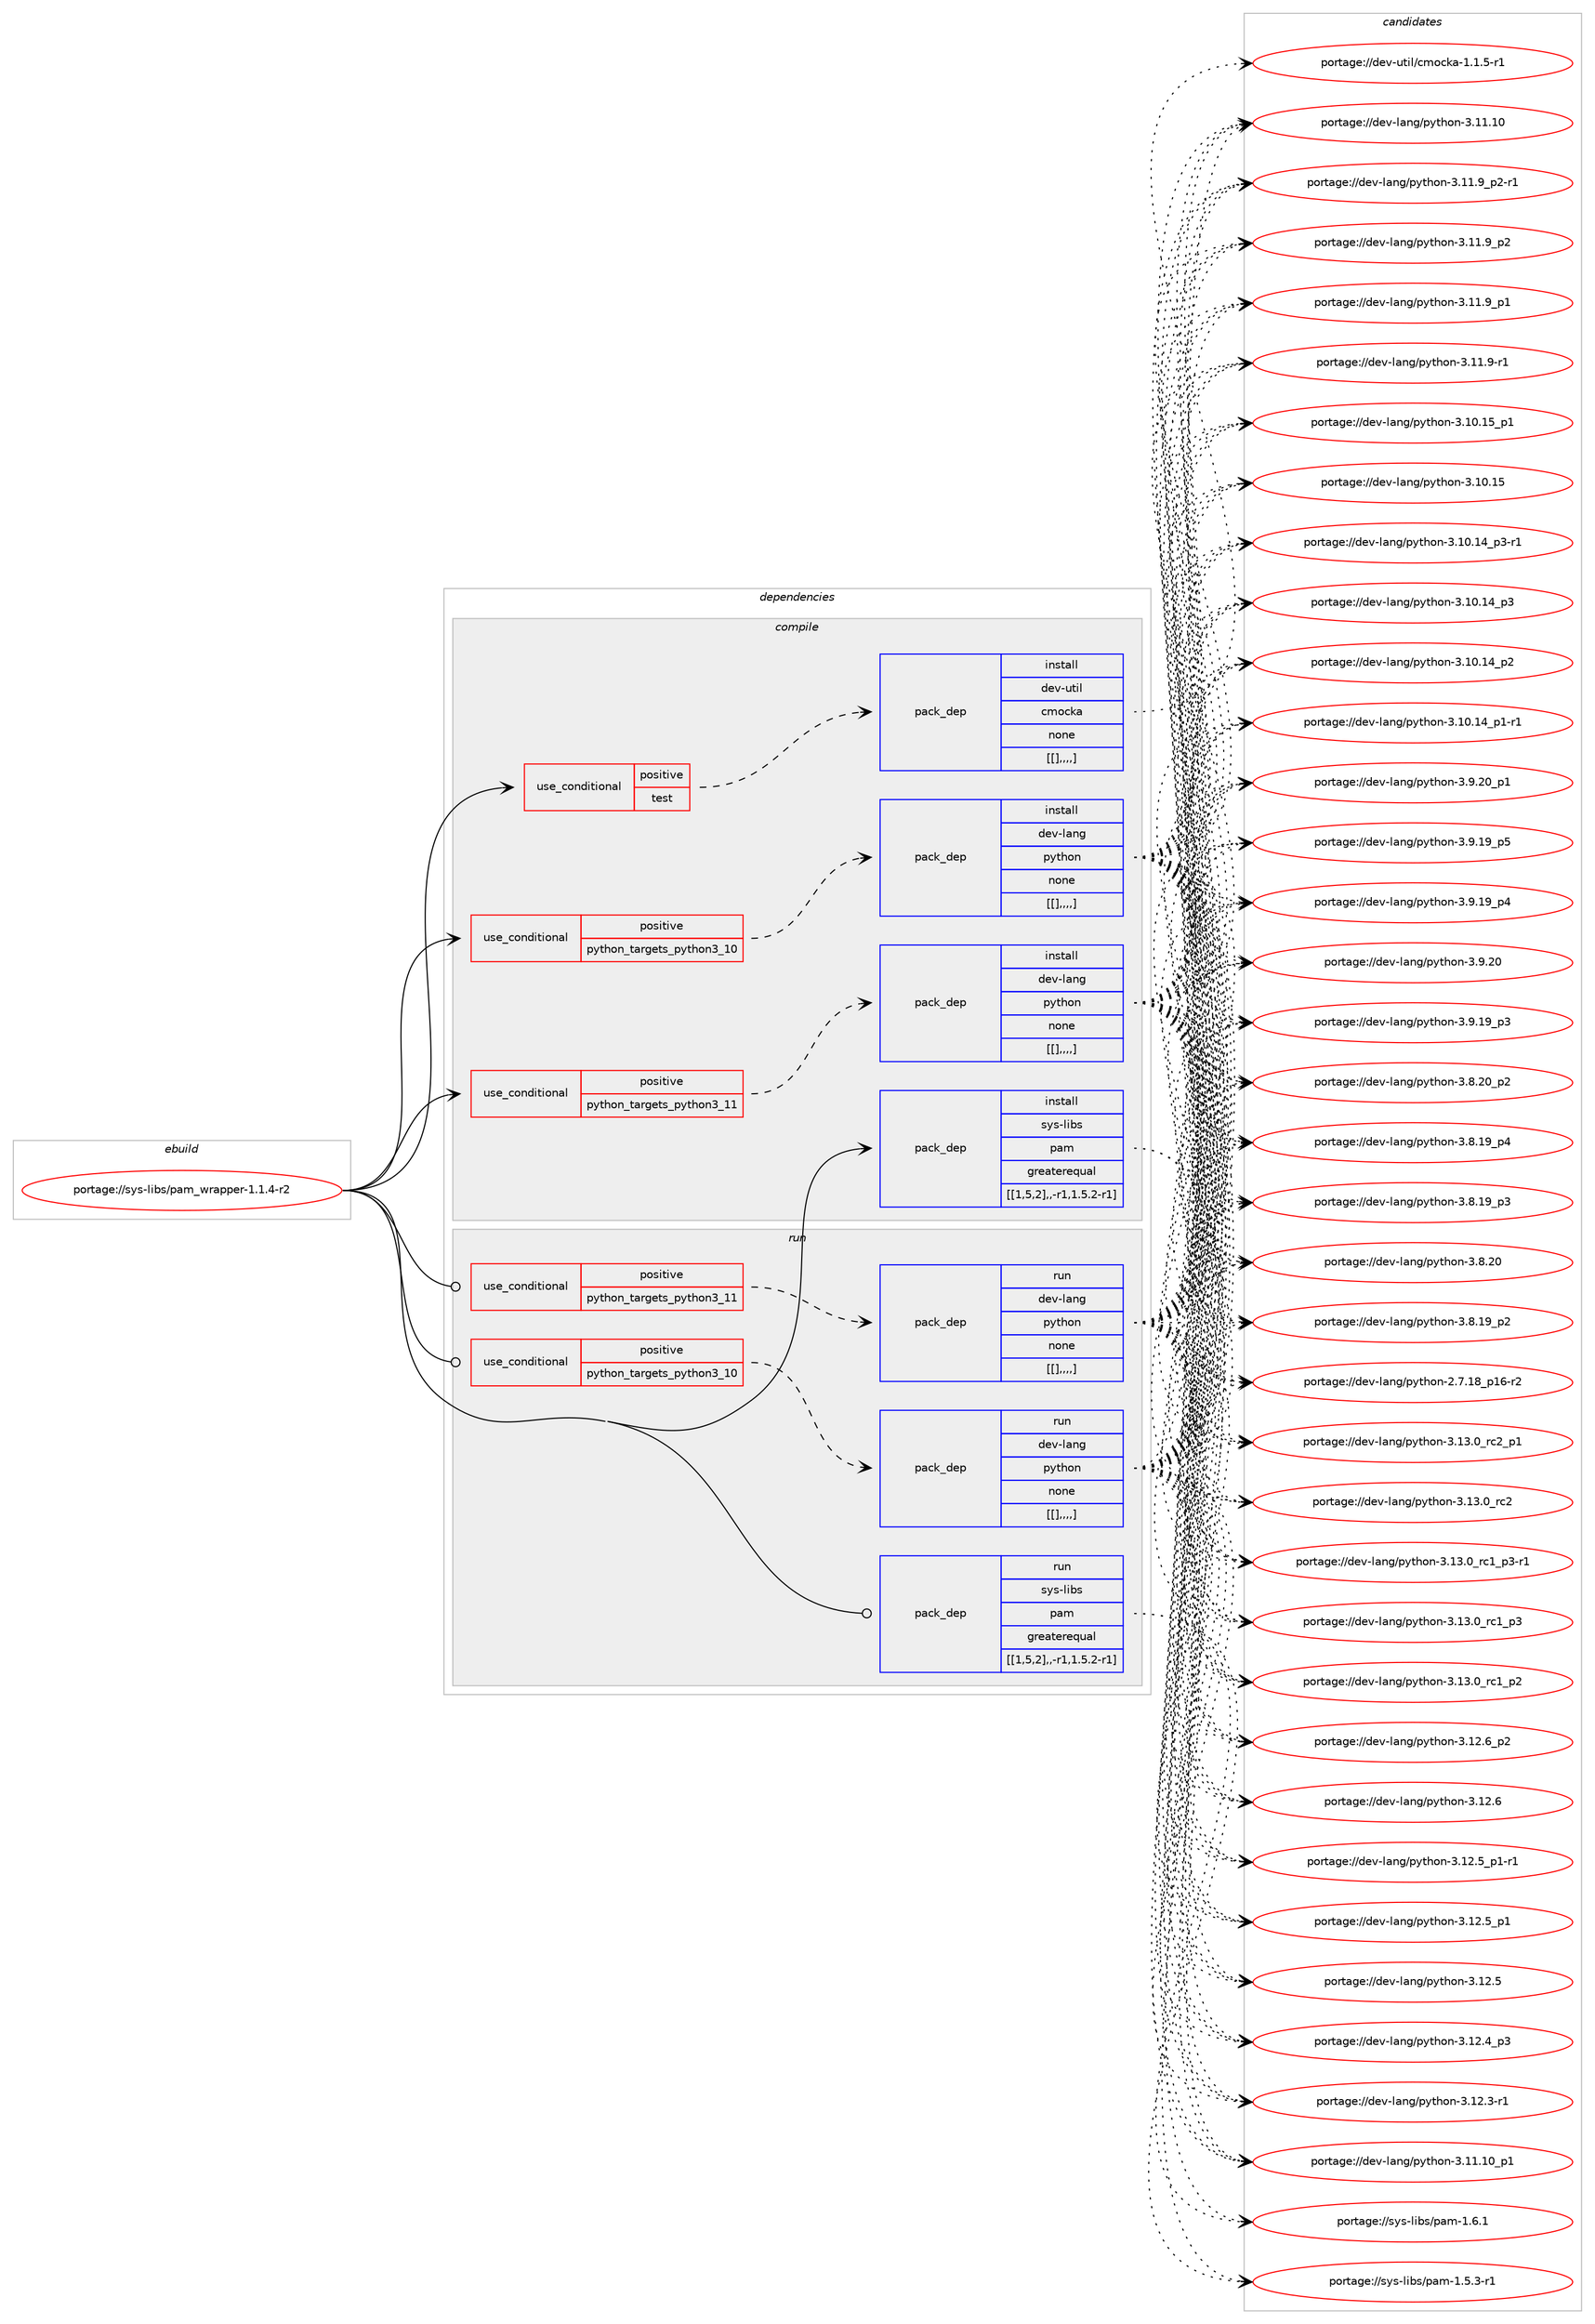 digraph prolog {

# *************
# Graph options
# *************

newrank=true;
concentrate=true;
compound=true;
graph [rankdir=LR,fontname=Helvetica,fontsize=10,ranksep=1.5];#, ranksep=2.5, nodesep=0.2];
edge  [arrowhead=vee];
node  [fontname=Helvetica,fontsize=10];

# **********
# The ebuild
# **********

subgraph cluster_leftcol {
color=gray;
label=<<i>ebuild</i>>;
id [label="portage://sys-libs/pam_wrapper-1.1.4-r2", color=red, width=4, href="../sys-libs/pam_wrapper-1.1.4-r2.svg"];
}

# ****************
# The dependencies
# ****************

subgraph cluster_midcol {
color=gray;
label=<<i>dependencies</i>>;
subgraph cluster_compile {
fillcolor="#eeeeee";
style=filled;
label=<<i>compile</i>>;
subgraph cond10440 {
dependency28081 [label=<<TABLE BORDER="0" CELLBORDER="1" CELLSPACING="0" CELLPADDING="4"><TR><TD ROWSPAN="3" CELLPADDING="10">use_conditional</TD></TR><TR><TD>positive</TD></TR><TR><TD>python_targets_python3_10</TD></TR></TABLE>>, shape=none, color=red];
subgraph pack17563 {
dependency28082 [label=<<TABLE BORDER="0" CELLBORDER="1" CELLSPACING="0" CELLPADDING="4" WIDTH="220"><TR><TD ROWSPAN="6" CELLPADDING="30">pack_dep</TD></TR><TR><TD WIDTH="110">install</TD></TR><TR><TD>dev-lang</TD></TR><TR><TD>python</TD></TR><TR><TD>none</TD></TR><TR><TD>[[],,,,]</TD></TR></TABLE>>, shape=none, color=blue];
}
dependency28081:e -> dependency28082:w [weight=20,style="dashed",arrowhead="vee"];
}
id:e -> dependency28081:w [weight=20,style="solid",arrowhead="vee"];
subgraph cond10441 {
dependency28083 [label=<<TABLE BORDER="0" CELLBORDER="1" CELLSPACING="0" CELLPADDING="4"><TR><TD ROWSPAN="3" CELLPADDING="10">use_conditional</TD></TR><TR><TD>positive</TD></TR><TR><TD>python_targets_python3_11</TD></TR></TABLE>>, shape=none, color=red];
subgraph pack17564 {
dependency28084 [label=<<TABLE BORDER="0" CELLBORDER="1" CELLSPACING="0" CELLPADDING="4" WIDTH="220"><TR><TD ROWSPAN="6" CELLPADDING="30">pack_dep</TD></TR><TR><TD WIDTH="110">install</TD></TR><TR><TD>dev-lang</TD></TR><TR><TD>python</TD></TR><TR><TD>none</TD></TR><TR><TD>[[],,,,]</TD></TR></TABLE>>, shape=none, color=blue];
}
dependency28083:e -> dependency28084:w [weight=20,style="dashed",arrowhead="vee"];
}
id:e -> dependency28083:w [weight=20,style="solid",arrowhead="vee"];
subgraph cond10442 {
dependency28085 [label=<<TABLE BORDER="0" CELLBORDER="1" CELLSPACING="0" CELLPADDING="4"><TR><TD ROWSPAN="3" CELLPADDING="10">use_conditional</TD></TR><TR><TD>positive</TD></TR><TR><TD>test</TD></TR></TABLE>>, shape=none, color=red];
subgraph pack17565 {
dependency28086 [label=<<TABLE BORDER="0" CELLBORDER="1" CELLSPACING="0" CELLPADDING="4" WIDTH="220"><TR><TD ROWSPAN="6" CELLPADDING="30">pack_dep</TD></TR><TR><TD WIDTH="110">install</TD></TR><TR><TD>dev-util</TD></TR><TR><TD>cmocka</TD></TR><TR><TD>none</TD></TR><TR><TD>[[],,,,]</TD></TR></TABLE>>, shape=none, color=blue];
}
dependency28085:e -> dependency28086:w [weight=20,style="dashed",arrowhead="vee"];
}
id:e -> dependency28085:w [weight=20,style="solid",arrowhead="vee"];
subgraph pack17566 {
dependency28087 [label=<<TABLE BORDER="0" CELLBORDER="1" CELLSPACING="0" CELLPADDING="4" WIDTH="220"><TR><TD ROWSPAN="6" CELLPADDING="30">pack_dep</TD></TR><TR><TD WIDTH="110">install</TD></TR><TR><TD>sys-libs</TD></TR><TR><TD>pam</TD></TR><TR><TD>greaterequal</TD></TR><TR><TD>[[1,5,2],,-r1,1.5.2-r1]</TD></TR></TABLE>>, shape=none, color=blue];
}
id:e -> dependency28087:w [weight=20,style="solid",arrowhead="vee"];
}
subgraph cluster_compileandrun {
fillcolor="#eeeeee";
style=filled;
label=<<i>compile and run</i>>;
}
subgraph cluster_run {
fillcolor="#eeeeee";
style=filled;
label=<<i>run</i>>;
subgraph cond10443 {
dependency28088 [label=<<TABLE BORDER="0" CELLBORDER="1" CELLSPACING="0" CELLPADDING="4"><TR><TD ROWSPAN="3" CELLPADDING="10">use_conditional</TD></TR><TR><TD>positive</TD></TR><TR><TD>python_targets_python3_10</TD></TR></TABLE>>, shape=none, color=red];
subgraph pack17567 {
dependency28089 [label=<<TABLE BORDER="0" CELLBORDER="1" CELLSPACING="0" CELLPADDING="4" WIDTH="220"><TR><TD ROWSPAN="6" CELLPADDING="30">pack_dep</TD></TR><TR><TD WIDTH="110">run</TD></TR><TR><TD>dev-lang</TD></TR><TR><TD>python</TD></TR><TR><TD>none</TD></TR><TR><TD>[[],,,,]</TD></TR></TABLE>>, shape=none, color=blue];
}
dependency28088:e -> dependency28089:w [weight=20,style="dashed",arrowhead="vee"];
}
id:e -> dependency28088:w [weight=20,style="solid",arrowhead="odot"];
subgraph cond10444 {
dependency28090 [label=<<TABLE BORDER="0" CELLBORDER="1" CELLSPACING="0" CELLPADDING="4"><TR><TD ROWSPAN="3" CELLPADDING="10">use_conditional</TD></TR><TR><TD>positive</TD></TR><TR><TD>python_targets_python3_11</TD></TR></TABLE>>, shape=none, color=red];
subgraph pack17568 {
dependency28091 [label=<<TABLE BORDER="0" CELLBORDER="1" CELLSPACING="0" CELLPADDING="4" WIDTH="220"><TR><TD ROWSPAN="6" CELLPADDING="30">pack_dep</TD></TR><TR><TD WIDTH="110">run</TD></TR><TR><TD>dev-lang</TD></TR><TR><TD>python</TD></TR><TR><TD>none</TD></TR><TR><TD>[[],,,,]</TD></TR></TABLE>>, shape=none, color=blue];
}
dependency28090:e -> dependency28091:w [weight=20,style="dashed",arrowhead="vee"];
}
id:e -> dependency28090:w [weight=20,style="solid",arrowhead="odot"];
subgraph pack17569 {
dependency28092 [label=<<TABLE BORDER="0" CELLBORDER="1" CELLSPACING="0" CELLPADDING="4" WIDTH="220"><TR><TD ROWSPAN="6" CELLPADDING="30">pack_dep</TD></TR><TR><TD WIDTH="110">run</TD></TR><TR><TD>sys-libs</TD></TR><TR><TD>pam</TD></TR><TR><TD>greaterequal</TD></TR><TR><TD>[[1,5,2],,-r1,1.5.2-r1]</TD></TR></TABLE>>, shape=none, color=blue];
}
id:e -> dependency28092:w [weight=20,style="solid",arrowhead="odot"];
}
}

# **************
# The candidates
# **************

subgraph cluster_choices {
rank=same;
color=gray;
label=<<i>candidates</i>>;

subgraph choice17563 {
color=black;
nodesep=1;
choice100101118451089711010347112121116104111110455146495146489511499509511249 [label="portage://dev-lang/python-3.13.0_rc2_p1", color=red, width=4,href="../dev-lang/python-3.13.0_rc2_p1.svg"];
choice10010111845108971101034711212111610411111045514649514648951149950 [label="portage://dev-lang/python-3.13.0_rc2", color=red, width=4,href="../dev-lang/python-3.13.0_rc2.svg"];
choice1001011184510897110103471121211161041111104551464951464895114994995112514511449 [label="portage://dev-lang/python-3.13.0_rc1_p3-r1", color=red, width=4,href="../dev-lang/python-3.13.0_rc1_p3-r1.svg"];
choice100101118451089711010347112121116104111110455146495146489511499499511251 [label="portage://dev-lang/python-3.13.0_rc1_p3", color=red, width=4,href="../dev-lang/python-3.13.0_rc1_p3.svg"];
choice100101118451089711010347112121116104111110455146495146489511499499511250 [label="portage://dev-lang/python-3.13.0_rc1_p2", color=red, width=4,href="../dev-lang/python-3.13.0_rc1_p2.svg"];
choice100101118451089711010347112121116104111110455146495046549511250 [label="portage://dev-lang/python-3.12.6_p2", color=red, width=4,href="../dev-lang/python-3.12.6_p2.svg"];
choice10010111845108971101034711212111610411111045514649504654 [label="portage://dev-lang/python-3.12.6", color=red, width=4,href="../dev-lang/python-3.12.6.svg"];
choice1001011184510897110103471121211161041111104551464950465395112494511449 [label="portage://dev-lang/python-3.12.5_p1-r1", color=red, width=4,href="../dev-lang/python-3.12.5_p1-r1.svg"];
choice100101118451089711010347112121116104111110455146495046539511249 [label="portage://dev-lang/python-3.12.5_p1", color=red, width=4,href="../dev-lang/python-3.12.5_p1.svg"];
choice10010111845108971101034711212111610411111045514649504653 [label="portage://dev-lang/python-3.12.5", color=red, width=4,href="../dev-lang/python-3.12.5.svg"];
choice100101118451089711010347112121116104111110455146495046529511251 [label="portage://dev-lang/python-3.12.4_p3", color=red, width=4,href="../dev-lang/python-3.12.4_p3.svg"];
choice100101118451089711010347112121116104111110455146495046514511449 [label="portage://dev-lang/python-3.12.3-r1", color=red, width=4,href="../dev-lang/python-3.12.3-r1.svg"];
choice10010111845108971101034711212111610411111045514649494649489511249 [label="portage://dev-lang/python-3.11.10_p1", color=red, width=4,href="../dev-lang/python-3.11.10_p1.svg"];
choice1001011184510897110103471121211161041111104551464949464948 [label="portage://dev-lang/python-3.11.10", color=red, width=4,href="../dev-lang/python-3.11.10.svg"];
choice1001011184510897110103471121211161041111104551464949465795112504511449 [label="portage://dev-lang/python-3.11.9_p2-r1", color=red, width=4,href="../dev-lang/python-3.11.9_p2-r1.svg"];
choice100101118451089711010347112121116104111110455146494946579511250 [label="portage://dev-lang/python-3.11.9_p2", color=red, width=4,href="../dev-lang/python-3.11.9_p2.svg"];
choice100101118451089711010347112121116104111110455146494946579511249 [label="portage://dev-lang/python-3.11.9_p1", color=red, width=4,href="../dev-lang/python-3.11.9_p1.svg"];
choice100101118451089711010347112121116104111110455146494946574511449 [label="portage://dev-lang/python-3.11.9-r1", color=red, width=4,href="../dev-lang/python-3.11.9-r1.svg"];
choice10010111845108971101034711212111610411111045514649484649539511249 [label="portage://dev-lang/python-3.10.15_p1", color=red, width=4,href="../dev-lang/python-3.10.15_p1.svg"];
choice1001011184510897110103471121211161041111104551464948464953 [label="portage://dev-lang/python-3.10.15", color=red, width=4,href="../dev-lang/python-3.10.15.svg"];
choice100101118451089711010347112121116104111110455146494846495295112514511449 [label="portage://dev-lang/python-3.10.14_p3-r1", color=red, width=4,href="../dev-lang/python-3.10.14_p3-r1.svg"];
choice10010111845108971101034711212111610411111045514649484649529511251 [label="portage://dev-lang/python-3.10.14_p3", color=red, width=4,href="../dev-lang/python-3.10.14_p3.svg"];
choice10010111845108971101034711212111610411111045514649484649529511250 [label="portage://dev-lang/python-3.10.14_p2", color=red, width=4,href="../dev-lang/python-3.10.14_p2.svg"];
choice100101118451089711010347112121116104111110455146494846495295112494511449 [label="portage://dev-lang/python-3.10.14_p1-r1", color=red, width=4,href="../dev-lang/python-3.10.14_p1-r1.svg"];
choice100101118451089711010347112121116104111110455146574650489511249 [label="portage://dev-lang/python-3.9.20_p1", color=red, width=4,href="../dev-lang/python-3.9.20_p1.svg"];
choice10010111845108971101034711212111610411111045514657465048 [label="portage://dev-lang/python-3.9.20", color=red, width=4,href="../dev-lang/python-3.9.20.svg"];
choice100101118451089711010347112121116104111110455146574649579511253 [label="portage://dev-lang/python-3.9.19_p5", color=red, width=4,href="../dev-lang/python-3.9.19_p5.svg"];
choice100101118451089711010347112121116104111110455146574649579511252 [label="portage://dev-lang/python-3.9.19_p4", color=red, width=4,href="../dev-lang/python-3.9.19_p4.svg"];
choice100101118451089711010347112121116104111110455146574649579511251 [label="portage://dev-lang/python-3.9.19_p3", color=red, width=4,href="../dev-lang/python-3.9.19_p3.svg"];
choice100101118451089711010347112121116104111110455146564650489511250 [label="portage://dev-lang/python-3.8.20_p2", color=red, width=4,href="../dev-lang/python-3.8.20_p2.svg"];
choice10010111845108971101034711212111610411111045514656465048 [label="portage://dev-lang/python-3.8.20", color=red, width=4,href="../dev-lang/python-3.8.20.svg"];
choice100101118451089711010347112121116104111110455146564649579511252 [label="portage://dev-lang/python-3.8.19_p4", color=red, width=4,href="../dev-lang/python-3.8.19_p4.svg"];
choice100101118451089711010347112121116104111110455146564649579511251 [label="portage://dev-lang/python-3.8.19_p3", color=red, width=4,href="../dev-lang/python-3.8.19_p3.svg"];
choice100101118451089711010347112121116104111110455146564649579511250 [label="portage://dev-lang/python-3.8.19_p2", color=red, width=4,href="../dev-lang/python-3.8.19_p2.svg"];
choice100101118451089711010347112121116104111110455046554649569511249544511450 [label="portage://dev-lang/python-2.7.18_p16-r2", color=red, width=4,href="../dev-lang/python-2.7.18_p16-r2.svg"];
dependency28082:e -> choice100101118451089711010347112121116104111110455146495146489511499509511249:w [style=dotted,weight="100"];
dependency28082:e -> choice10010111845108971101034711212111610411111045514649514648951149950:w [style=dotted,weight="100"];
dependency28082:e -> choice1001011184510897110103471121211161041111104551464951464895114994995112514511449:w [style=dotted,weight="100"];
dependency28082:e -> choice100101118451089711010347112121116104111110455146495146489511499499511251:w [style=dotted,weight="100"];
dependency28082:e -> choice100101118451089711010347112121116104111110455146495146489511499499511250:w [style=dotted,weight="100"];
dependency28082:e -> choice100101118451089711010347112121116104111110455146495046549511250:w [style=dotted,weight="100"];
dependency28082:e -> choice10010111845108971101034711212111610411111045514649504654:w [style=dotted,weight="100"];
dependency28082:e -> choice1001011184510897110103471121211161041111104551464950465395112494511449:w [style=dotted,weight="100"];
dependency28082:e -> choice100101118451089711010347112121116104111110455146495046539511249:w [style=dotted,weight="100"];
dependency28082:e -> choice10010111845108971101034711212111610411111045514649504653:w [style=dotted,weight="100"];
dependency28082:e -> choice100101118451089711010347112121116104111110455146495046529511251:w [style=dotted,weight="100"];
dependency28082:e -> choice100101118451089711010347112121116104111110455146495046514511449:w [style=dotted,weight="100"];
dependency28082:e -> choice10010111845108971101034711212111610411111045514649494649489511249:w [style=dotted,weight="100"];
dependency28082:e -> choice1001011184510897110103471121211161041111104551464949464948:w [style=dotted,weight="100"];
dependency28082:e -> choice1001011184510897110103471121211161041111104551464949465795112504511449:w [style=dotted,weight="100"];
dependency28082:e -> choice100101118451089711010347112121116104111110455146494946579511250:w [style=dotted,weight="100"];
dependency28082:e -> choice100101118451089711010347112121116104111110455146494946579511249:w [style=dotted,weight="100"];
dependency28082:e -> choice100101118451089711010347112121116104111110455146494946574511449:w [style=dotted,weight="100"];
dependency28082:e -> choice10010111845108971101034711212111610411111045514649484649539511249:w [style=dotted,weight="100"];
dependency28082:e -> choice1001011184510897110103471121211161041111104551464948464953:w [style=dotted,weight="100"];
dependency28082:e -> choice100101118451089711010347112121116104111110455146494846495295112514511449:w [style=dotted,weight="100"];
dependency28082:e -> choice10010111845108971101034711212111610411111045514649484649529511251:w [style=dotted,weight="100"];
dependency28082:e -> choice10010111845108971101034711212111610411111045514649484649529511250:w [style=dotted,weight="100"];
dependency28082:e -> choice100101118451089711010347112121116104111110455146494846495295112494511449:w [style=dotted,weight="100"];
dependency28082:e -> choice100101118451089711010347112121116104111110455146574650489511249:w [style=dotted,weight="100"];
dependency28082:e -> choice10010111845108971101034711212111610411111045514657465048:w [style=dotted,weight="100"];
dependency28082:e -> choice100101118451089711010347112121116104111110455146574649579511253:w [style=dotted,weight="100"];
dependency28082:e -> choice100101118451089711010347112121116104111110455146574649579511252:w [style=dotted,weight="100"];
dependency28082:e -> choice100101118451089711010347112121116104111110455146574649579511251:w [style=dotted,weight="100"];
dependency28082:e -> choice100101118451089711010347112121116104111110455146564650489511250:w [style=dotted,weight="100"];
dependency28082:e -> choice10010111845108971101034711212111610411111045514656465048:w [style=dotted,weight="100"];
dependency28082:e -> choice100101118451089711010347112121116104111110455146564649579511252:w [style=dotted,weight="100"];
dependency28082:e -> choice100101118451089711010347112121116104111110455146564649579511251:w [style=dotted,weight="100"];
dependency28082:e -> choice100101118451089711010347112121116104111110455146564649579511250:w [style=dotted,weight="100"];
dependency28082:e -> choice100101118451089711010347112121116104111110455046554649569511249544511450:w [style=dotted,weight="100"];
}
subgraph choice17564 {
color=black;
nodesep=1;
choice100101118451089711010347112121116104111110455146495146489511499509511249 [label="portage://dev-lang/python-3.13.0_rc2_p1", color=red, width=4,href="../dev-lang/python-3.13.0_rc2_p1.svg"];
choice10010111845108971101034711212111610411111045514649514648951149950 [label="portage://dev-lang/python-3.13.0_rc2", color=red, width=4,href="../dev-lang/python-3.13.0_rc2.svg"];
choice1001011184510897110103471121211161041111104551464951464895114994995112514511449 [label="portage://dev-lang/python-3.13.0_rc1_p3-r1", color=red, width=4,href="../dev-lang/python-3.13.0_rc1_p3-r1.svg"];
choice100101118451089711010347112121116104111110455146495146489511499499511251 [label="portage://dev-lang/python-3.13.0_rc1_p3", color=red, width=4,href="../dev-lang/python-3.13.0_rc1_p3.svg"];
choice100101118451089711010347112121116104111110455146495146489511499499511250 [label="portage://dev-lang/python-3.13.0_rc1_p2", color=red, width=4,href="../dev-lang/python-3.13.0_rc1_p2.svg"];
choice100101118451089711010347112121116104111110455146495046549511250 [label="portage://dev-lang/python-3.12.6_p2", color=red, width=4,href="../dev-lang/python-3.12.6_p2.svg"];
choice10010111845108971101034711212111610411111045514649504654 [label="portage://dev-lang/python-3.12.6", color=red, width=4,href="../dev-lang/python-3.12.6.svg"];
choice1001011184510897110103471121211161041111104551464950465395112494511449 [label="portage://dev-lang/python-3.12.5_p1-r1", color=red, width=4,href="../dev-lang/python-3.12.5_p1-r1.svg"];
choice100101118451089711010347112121116104111110455146495046539511249 [label="portage://dev-lang/python-3.12.5_p1", color=red, width=4,href="../dev-lang/python-3.12.5_p1.svg"];
choice10010111845108971101034711212111610411111045514649504653 [label="portage://dev-lang/python-3.12.5", color=red, width=4,href="../dev-lang/python-3.12.5.svg"];
choice100101118451089711010347112121116104111110455146495046529511251 [label="portage://dev-lang/python-3.12.4_p3", color=red, width=4,href="../dev-lang/python-3.12.4_p3.svg"];
choice100101118451089711010347112121116104111110455146495046514511449 [label="portage://dev-lang/python-3.12.3-r1", color=red, width=4,href="../dev-lang/python-3.12.3-r1.svg"];
choice10010111845108971101034711212111610411111045514649494649489511249 [label="portage://dev-lang/python-3.11.10_p1", color=red, width=4,href="../dev-lang/python-3.11.10_p1.svg"];
choice1001011184510897110103471121211161041111104551464949464948 [label="portage://dev-lang/python-3.11.10", color=red, width=4,href="../dev-lang/python-3.11.10.svg"];
choice1001011184510897110103471121211161041111104551464949465795112504511449 [label="portage://dev-lang/python-3.11.9_p2-r1", color=red, width=4,href="../dev-lang/python-3.11.9_p2-r1.svg"];
choice100101118451089711010347112121116104111110455146494946579511250 [label="portage://dev-lang/python-3.11.9_p2", color=red, width=4,href="../dev-lang/python-3.11.9_p2.svg"];
choice100101118451089711010347112121116104111110455146494946579511249 [label="portage://dev-lang/python-3.11.9_p1", color=red, width=4,href="../dev-lang/python-3.11.9_p1.svg"];
choice100101118451089711010347112121116104111110455146494946574511449 [label="portage://dev-lang/python-3.11.9-r1", color=red, width=4,href="../dev-lang/python-3.11.9-r1.svg"];
choice10010111845108971101034711212111610411111045514649484649539511249 [label="portage://dev-lang/python-3.10.15_p1", color=red, width=4,href="../dev-lang/python-3.10.15_p1.svg"];
choice1001011184510897110103471121211161041111104551464948464953 [label="portage://dev-lang/python-3.10.15", color=red, width=4,href="../dev-lang/python-3.10.15.svg"];
choice100101118451089711010347112121116104111110455146494846495295112514511449 [label="portage://dev-lang/python-3.10.14_p3-r1", color=red, width=4,href="../dev-lang/python-3.10.14_p3-r1.svg"];
choice10010111845108971101034711212111610411111045514649484649529511251 [label="portage://dev-lang/python-3.10.14_p3", color=red, width=4,href="../dev-lang/python-3.10.14_p3.svg"];
choice10010111845108971101034711212111610411111045514649484649529511250 [label="portage://dev-lang/python-3.10.14_p2", color=red, width=4,href="../dev-lang/python-3.10.14_p2.svg"];
choice100101118451089711010347112121116104111110455146494846495295112494511449 [label="portage://dev-lang/python-3.10.14_p1-r1", color=red, width=4,href="../dev-lang/python-3.10.14_p1-r1.svg"];
choice100101118451089711010347112121116104111110455146574650489511249 [label="portage://dev-lang/python-3.9.20_p1", color=red, width=4,href="../dev-lang/python-3.9.20_p1.svg"];
choice10010111845108971101034711212111610411111045514657465048 [label="portage://dev-lang/python-3.9.20", color=red, width=4,href="../dev-lang/python-3.9.20.svg"];
choice100101118451089711010347112121116104111110455146574649579511253 [label="portage://dev-lang/python-3.9.19_p5", color=red, width=4,href="../dev-lang/python-3.9.19_p5.svg"];
choice100101118451089711010347112121116104111110455146574649579511252 [label="portage://dev-lang/python-3.9.19_p4", color=red, width=4,href="../dev-lang/python-3.9.19_p4.svg"];
choice100101118451089711010347112121116104111110455146574649579511251 [label="portage://dev-lang/python-3.9.19_p3", color=red, width=4,href="../dev-lang/python-3.9.19_p3.svg"];
choice100101118451089711010347112121116104111110455146564650489511250 [label="portage://dev-lang/python-3.8.20_p2", color=red, width=4,href="../dev-lang/python-3.8.20_p2.svg"];
choice10010111845108971101034711212111610411111045514656465048 [label="portage://dev-lang/python-3.8.20", color=red, width=4,href="../dev-lang/python-3.8.20.svg"];
choice100101118451089711010347112121116104111110455146564649579511252 [label="portage://dev-lang/python-3.8.19_p4", color=red, width=4,href="../dev-lang/python-3.8.19_p4.svg"];
choice100101118451089711010347112121116104111110455146564649579511251 [label="portage://dev-lang/python-3.8.19_p3", color=red, width=4,href="../dev-lang/python-3.8.19_p3.svg"];
choice100101118451089711010347112121116104111110455146564649579511250 [label="portage://dev-lang/python-3.8.19_p2", color=red, width=4,href="../dev-lang/python-3.8.19_p2.svg"];
choice100101118451089711010347112121116104111110455046554649569511249544511450 [label="portage://dev-lang/python-2.7.18_p16-r2", color=red, width=4,href="../dev-lang/python-2.7.18_p16-r2.svg"];
dependency28084:e -> choice100101118451089711010347112121116104111110455146495146489511499509511249:w [style=dotted,weight="100"];
dependency28084:e -> choice10010111845108971101034711212111610411111045514649514648951149950:w [style=dotted,weight="100"];
dependency28084:e -> choice1001011184510897110103471121211161041111104551464951464895114994995112514511449:w [style=dotted,weight="100"];
dependency28084:e -> choice100101118451089711010347112121116104111110455146495146489511499499511251:w [style=dotted,weight="100"];
dependency28084:e -> choice100101118451089711010347112121116104111110455146495146489511499499511250:w [style=dotted,weight="100"];
dependency28084:e -> choice100101118451089711010347112121116104111110455146495046549511250:w [style=dotted,weight="100"];
dependency28084:e -> choice10010111845108971101034711212111610411111045514649504654:w [style=dotted,weight="100"];
dependency28084:e -> choice1001011184510897110103471121211161041111104551464950465395112494511449:w [style=dotted,weight="100"];
dependency28084:e -> choice100101118451089711010347112121116104111110455146495046539511249:w [style=dotted,weight="100"];
dependency28084:e -> choice10010111845108971101034711212111610411111045514649504653:w [style=dotted,weight="100"];
dependency28084:e -> choice100101118451089711010347112121116104111110455146495046529511251:w [style=dotted,weight="100"];
dependency28084:e -> choice100101118451089711010347112121116104111110455146495046514511449:w [style=dotted,weight="100"];
dependency28084:e -> choice10010111845108971101034711212111610411111045514649494649489511249:w [style=dotted,weight="100"];
dependency28084:e -> choice1001011184510897110103471121211161041111104551464949464948:w [style=dotted,weight="100"];
dependency28084:e -> choice1001011184510897110103471121211161041111104551464949465795112504511449:w [style=dotted,weight="100"];
dependency28084:e -> choice100101118451089711010347112121116104111110455146494946579511250:w [style=dotted,weight="100"];
dependency28084:e -> choice100101118451089711010347112121116104111110455146494946579511249:w [style=dotted,weight="100"];
dependency28084:e -> choice100101118451089711010347112121116104111110455146494946574511449:w [style=dotted,weight="100"];
dependency28084:e -> choice10010111845108971101034711212111610411111045514649484649539511249:w [style=dotted,weight="100"];
dependency28084:e -> choice1001011184510897110103471121211161041111104551464948464953:w [style=dotted,weight="100"];
dependency28084:e -> choice100101118451089711010347112121116104111110455146494846495295112514511449:w [style=dotted,weight="100"];
dependency28084:e -> choice10010111845108971101034711212111610411111045514649484649529511251:w [style=dotted,weight="100"];
dependency28084:e -> choice10010111845108971101034711212111610411111045514649484649529511250:w [style=dotted,weight="100"];
dependency28084:e -> choice100101118451089711010347112121116104111110455146494846495295112494511449:w [style=dotted,weight="100"];
dependency28084:e -> choice100101118451089711010347112121116104111110455146574650489511249:w [style=dotted,weight="100"];
dependency28084:e -> choice10010111845108971101034711212111610411111045514657465048:w [style=dotted,weight="100"];
dependency28084:e -> choice100101118451089711010347112121116104111110455146574649579511253:w [style=dotted,weight="100"];
dependency28084:e -> choice100101118451089711010347112121116104111110455146574649579511252:w [style=dotted,weight="100"];
dependency28084:e -> choice100101118451089711010347112121116104111110455146574649579511251:w [style=dotted,weight="100"];
dependency28084:e -> choice100101118451089711010347112121116104111110455146564650489511250:w [style=dotted,weight="100"];
dependency28084:e -> choice10010111845108971101034711212111610411111045514656465048:w [style=dotted,weight="100"];
dependency28084:e -> choice100101118451089711010347112121116104111110455146564649579511252:w [style=dotted,weight="100"];
dependency28084:e -> choice100101118451089711010347112121116104111110455146564649579511251:w [style=dotted,weight="100"];
dependency28084:e -> choice100101118451089711010347112121116104111110455146564649579511250:w [style=dotted,weight="100"];
dependency28084:e -> choice100101118451089711010347112121116104111110455046554649569511249544511450:w [style=dotted,weight="100"];
}
subgraph choice17565 {
color=black;
nodesep=1;
choice10010111845117116105108479910911199107974549464946534511449 [label="portage://dev-util/cmocka-1.1.5-r1", color=red, width=4,href="../dev-util/cmocka-1.1.5-r1.svg"];
dependency28086:e -> choice10010111845117116105108479910911199107974549464946534511449:w [style=dotted,weight="100"];
}
subgraph choice17566 {
color=black;
nodesep=1;
choice11512111545108105981154711297109454946544649 [label="portage://sys-libs/pam-1.6.1", color=red, width=4,href="../sys-libs/pam-1.6.1.svg"];
choice115121115451081059811547112971094549465346514511449 [label="portage://sys-libs/pam-1.5.3-r1", color=red, width=4,href="../sys-libs/pam-1.5.3-r1.svg"];
dependency28087:e -> choice11512111545108105981154711297109454946544649:w [style=dotted,weight="100"];
dependency28087:e -> choice115121115451081059811547112971094549465346514511449:w [style=dotted,weight="100"];
}
subgraph choice17567 {
color=black;
nodesep=1;
choice100101118451089711010347112121116104111110455146495146489511499509511249 [label="portage://dev-lang/python-3.13.0_rc2_p1", color=red, width=4,href="../dev-lang/python-3.13.0_rc2_p1.svg"];
choice10010111845108971101034711212111610411111045514649514648951149950 [label="portage://dev-lang/python-3.13.0_rc2", color=red, width=4,href="../dev-lang/python-3.13.0_rc2.svg"];
choice1001011184510897110103471121211161041111104551464951464895114994995112514511449 [label="portage://dev-lang/python-3.13.0_rc1_p3-r1", color=red, width=4,href="../dev-lang/python-3.13.0_rc1_p3-r1.svg"];
choice100101118451089711010347112121116104111110455146495146489511499499511251 [label="portage://dev-lang/python-3.13.0_rc1_p3", color=red, width=4,href="../dev-lang/python-3.13.0_rc1_p3.svg"];
choice100101118451089711010347112121116104111110455146495146489511499499511250 [label="portage://dev-lang/python-3.13.0_rc1_p2", color=red, width=4,href="../dev-lang/python-3.13.0_rc1_p2.svg"];
choice100101118451089711010347112121116104111110455146495046549511250 [label="portage://dev-lang/python-3.12.6_p2", color=red, width=4,href="../dev-lang/python-3.12.6_p2.svg"];
choice10010111845108971101034711212111610411111045514649504654 [label="portage://dev-lang/python-3.12.6", color=red, width=4,href="../dev-lang/python-3.12.6.svg"];
choice1001011184510897110103471121211161041111104551464950465395112494511449 [label="portage://dev-lang/python-3.12.5_p1-r1", color=red, width=4,href="../dev-lang/python-3.12.5_p1-r1.svg"];
choice100101118451089711010347112121116104111110455146495046539511249 [label="portage://dev-lang/python-3.12.5_p1", color=red, width=4,href="../dev-lang/python-3.12.5_p1.svg"];
choice10010111845108971101034711212111610411111045514649504653 [label="portage://dev-lang/python-3.12.5", color=red, width=4,href="../dev-lang/python-3.12.5.svg"];
choice100101118451089711010347112121116104111110455146495046529511251 [label="portage://dev-lang/python-3.12.4_p3", color=red, width=4,href="../dev-lang/python-3.12.4_p3.svg"];
choice100101118451089711010347112121116104111110455146495046514511449 [label="portage://dev-lang/python-3.12.3-r1", color=red, width=4,href="../dev-lang/python-3.12.3-r1.svg"];
choice10010111845108971101034711212111610411111045514649494649489511249 [label="portage://dev-lang/python-3.11.10_p1", color=red, width=4,href="../dev-lang/python-3.11.10_p1.svg"];
choice1001011184510897110103471121211161041111104551464949464948 [label="portage://dev-lang/python-3.11.10", color=red, width=4,href="../dev-lang/python-3.11.10.svg"];
choice1001011184510897110103471121211161041111104551464949465795112504511449 [label="portage://dev-lang/python-3.11.9_p2-r1", color=red, width=4,href="../dev-lang/python-3.11.9_p2-r1.svg"];
choice100101118451089711010347112121116104111110455146494946579511250 [label="portage://dev-lang/python-3.11.9_p2", color=red, width=4,href="../dev-lang/python-3.11.9_p2.svg"];
choice100101118451089711010347112121116104111110455146494946579511249 [label="portage://dev-lang/python-3.11.9_p1", color=red, width=4,href="../dev-lang/python-3.11.9_p1.svg"];
choice100101118451089711010347112121116104111110455146494946574511449 [label="portage://dev-lang/python-3.11.9-r1", color=red, width=4,href="../dev-lang/python-3.11.9-r1.svg"];
choice10010111845108971101034711212111610411111045514649484649539511249 [label="portage://dev-lang/python-3.10.15_p1", color=red, width=4,href="../dev-lang/python-3.10.15_p1.svg"];
choice1001011184510897110103471121211161041111104551464948464953 [label="portage://dev-lang/python-3.10.15", color=red, width=4,href="../dev-lang/python-3.10.15.svg"];
choice100101118451089711010347112121116104111110455146494846495295112514511449 [label="portage://dev-lang/python-3.10.14_p3-r1", color=red, width=4,href="../dev-lang/python-3.10.14_p3-r1.svg"];
choice10010111845108971101034711212111610411111045514649484649529511251 [label="portage://dev-lang/python-3.10.14_p3", color=red, width=4,href="../dev-lang/python-3.10.14_p3.svg"];
choice10010111845108971101034711212111610411111045514649484649529511250 [label="portage://dev-lang/python-3.10.14_p2", color=red, width=4,href="../dev-lang/python-3.10.14_p2.svg"];
choice100101118451089711010347112121116104111110455146494846495295112494511449 [label="portage://dev-lang/python-3.10.14_p1-r1", color=red, width=4,href="../dev-lang/python-3.10.14_p1-r1.svg"];
choice100101118451089711010347112121116104111110455146574650489511249 [label="portage://dev-lang/python-3.9.20_p1", color=red, width=4,href="../dev-lang/python-3.9.20_p1.svg"];
choice10010111845108971101034711212111610411111045514657465048 [label="portage://dev-lang/python-3.9.20", color=red, width=4,href="../dev-lang/python-3.9.20.svg"];
choice100101118451089711010347112121116104111110455146574649579511253 [label="portage://dev-lang/python-3.9.19_p5", color=red, width=4,href="../dev-lang/python-3.9.19_p5.svg"];
choice100101118451089711010347112121116104111110455146574649579511252 [label="portage://dev-lang/python-3.9.19_p4", color=red, width=4,href="../dev-lang/python-3.9.19_p4.svg"];
choice100101118451089711010347112121116104111110455146574649579511251 [label="portage://dev-lang/python-3.9.19_p3", color=red, width=4,href="../dev-lang/python-3.9.19_p3.svg"];
choice100101118451089711010347112121116104111110455146564650489511250 [label="portage://dev-lang/python-3.8.20_p2", color=red, width=4,href="../dev-lang/python-3.8.20_p2.svg"];
choice10010111845108971101034711212111610411111045514656465048 [label="portage://dev-lang/python-3.8.20", color=red, width=4,href="../dev-lang/python-3.8.20.svg"];
choice100101118451089711010347112121116104111110455146564649579511252 [label="portage://dev-lang/python-3.8.19_p4", color=red, width=4,href="../dev-lang/python-3.8.19_p4.svg"];
choice100101118451089711010347112121116104111110455146564649579511251 [label="portage://dev-lang/python-3.8.19_p3", color=red, width=4,href="../dev-lang/python-3.8.19_p3.svg"];
choice100101118451089711010347112121116104111110455146564649579511250 [label="portage://dev-lang/python-3.8.19_p2", color=red, width=4,href="../dev-lang/python-3.8.19_p2.svg"];
choice100101118451089711010347112121116104111110455046554649569511249544511450 [label="portage://dev-lang/python-2.7.18_p16-r2", color=red, width=4,href="../dev-lang/python-2.7.18_p16-r2.svg"];
dependency28089:e -> choice100101118451089711010347112121116104111110455146495146489511499509511249:w [style=dotted,weight="100"];
dependency28089:e -> choice10010111845108971101034711212111610411111045514649514648951149950:w [style=dotted,weight="100"];
dependency28089:e -> choice1001011184510897110103471121211161041111104551464951464895114994995112514511449:w [style=dotted,weight="100"];
dependency28089:e -> choice100101118451089711010347112121116104111110455146495146489511499499511251:w [style=dotted,weight="100"];
dependency28089:e -> choice100101118451089711010347112121116104111110455146495146489511499499511250:w [style=dotted,weight="100"];
dependency28089:e -> choice100101118451089711010347112121116104111110455146495046549511250:w [style=dotted,weight="100"];
dependency28089:e -> choice10010111845108971101034711212111610411111045514649504654:w [style=dotted,weight="100"];
dependency28089:e -> choice1001011184510897110103471121211161041111104551464950465395112494511449:w [style=dotted,weight="100"];
dependency28089:e -> choice100101118451089711010347112121116104111110455146495046539511249:w [style=dotted,weight="100"];
dependency28089:e -> choice10010111845108971101034711212111610411111045514649504653:w [style=dotted,weight="100"];
dependency28089:e -> choice100101118451089711010347112121116104111110455146495046529511251:w [style=dotted,weight="100"];
dependency28089:e -> choice100101118451089711010347112121116104111110455146495046514511449:w [style=dotted,weight="100"];
dependency28089:e -> choice10010111845108971101034711212111610411111045514649494649489511249:w [style=dotted,weight="100"];
dependency28089:e -> choice1001011184510897110103471121211161041111104551464949464948:w [style=dotted,weight="100"];
dependency28089:e -> choice1001011184510897110103471121211161041111104551464949465795112504511449:w [style=dotted,weight="100"];
dependency28089:e -> choice100101118451089711010347112121116104111110455146494946579511250:w [style=dotted,weight="100"];
dependency28089:e -> choice100101118451089711010347112121116104111110455146494946579511249:w [style=dotted,weight="100"];
dependency28089:e -> choice100101118451089711010347112121116104111110455146494946574511449:w [style=dotted,weight="100"];
dependency28089:e -> choice10010111845108971101034711212111610411111045514649484649539511249:w [style=dotted,weight="100"];
dependency28089:e -> choice1001011184510897110103471121211161041111104551464948464953:w [style=dotted,weight="100"];
dependency28089:e -> choice100101118451089711010347112121116104111110455146494846495295112514511449:w [style=dotted,weight="100"];
dependency28089:e -> choice10010111845108971101034711212111610411111045514649484649529511251:w [style=dotted,weight="100"];
dependency28089:e -> choice10010111845108971101034711212111610411111045514649484649529511250:w [style=dotted,weight="100"];
dependency28089:e -> choice100101118451089711010347112121116104111110455146494846495295112494511449:w [style=dotted,weight="100"];
dependency28089:e -> choice100101118451089711010347112121116104111110455146574650489511249:w [style=dotted,weight="100"];
dependency28089:e -> choice10010111845108971101034711212111610411111045514657465048:w [style=dotted,weight="100"];
dependency28089:e -> choice100101118451089711010347112121116104111110455146574649579511253:w [style=dotted,weight="100"];
dependency28089:e -> choice100101118451089711010347112121116104111110455146574649579511252:w [style=dotted,weight="100"];
dependency28089:e -> choice100101118451089711010347112121116104111110455146574649579511251:w [style=dotted,weight="100"];
dependency28089:e -> choice100101118451089711010347112121116104111110455146564650489511250:w [style=dotted,weight="100"];
dependency28089:e -> choice10010111845108971101034711212111610411111045514656465048:w [style=dotted,weight="100"];
dependency28089:e -> choice100101118451089711010347112121116104111110455146564649579511252:w [style=dotted,weight="100"];
dependency28089:e -> choice100101118451089711010347112121116104111110455146564649579511251:w [style=dotted,weight="100"];
dependency28089:e -> choice100101118451089711010347112121116104111110455146564649579511250:w [style=dotted,weight="100"];
dependency28089:e -> choice100101118451089711010347112121116104111110455046554649569511249544511450:w [style=dotted,weight="100"];
}
subgraph choice17568 {
color=black;
nodesep=1;
choice100101118451089711010347112121116104111110455146495146489511499509511249 [label="portage://dev-lang/python-3.13.0_rc2_p1", color=red, width=4,href="../dev-lang/python-3.13.0_rc2_p1.svg"];
choice10010111845108971101034711212111610411111045514649514648951149950 [label="portage://dev-lang/python-3.13.0_rc2", color=red, width=4,href="../dev-lang/python-3.13.0_rc2.svg"];
choice1001011184510897110103471121211161041111104551464951464895114994995112514511449 [label="portage://dev-lang/python-3.13.0_rc1_p3-r1", color=red, width=4,href="../dev-lang/python-3.13.0_rc1_p3-r1.svg"];
choice100101118451089711010347112121116104111110455146495146489511499499511251 [label="portage://dev-lang/python-3.13.0_rc1_p3", color=red, width=4,href="../dev-lang/python-3.13.0_rc1_p3.svg"];
choice100101118451089711010347112121116104111110455146495146489511499499511250 [label="portage://dev-lang/python-3.13.0_rc1_p2", color=red, width=4,href="../dev-lang/python-3.13.0_rc1_p2.svg"];
choice100101118451089711010347112121116104111110455146495046549511250 [label="portage://dev-lang/python-3.12.6_p2", color=red, width=4,href="../dev-lang/python-3.12.6_p2.svg"];
choice10010111845108971101034711212111610411111045514649504654 [label="portage://dev-lang/python-3.12.6", color=red, width=4,href="../dev-lang/python-3.12.6.svg"];
choice1001011184510897110103471121211161041111104551464950465395112494511449 [label="portage://dev-lang/python-3.12.5_p1-r1", color=red, width=4,href="../dev-lang/python-3.12.5_p1-r1.svg"];
choice100101118451089711010347112121116104111110455146495046539511249 [label="portage://dev-lang/python-3.12.5_p1", color=red, width=4,href="../dev-lang/python-3.12.5_p1.svg"];
choice10010111845108971101034711212111610411111045514649504653 [label="portage://dev-lang/python-3.12.5", color=red, width=4,href="../dev-lang/python-3.12.5.svg"];
choice100101118451089711010347112121116104111110455146495046529511251 [label="portage://dev-lang/python-3.12.4_p3", color=red, width=4,href="../dev-lang/python-3.12.4_p3.svg"];
choice100101118451089711010347112121116104111110455146495046514511449 [label="portage://dev-lang/python-3.12.3-r1", color=red, width=4,href="../dev-lang/python-3.12.3-r1.svg"];
choice10010111845108971101034711212111610411111045514649494649489511249 [label="portage://dev-lang/python-3.11.10_p1", color=red, width=4,href="../dev-lang/python-3.11.10_p1.svg"];
choice1001011184510897110103471121211161041111104551464949464948 [label="portage://dev-lang/python-3.11.10", color=red, width=4,href="../dev-lang/python-3.11.10.svg"];
choice1001011184510897110103471121211161041111104551464949465795112504511449 [label="portage://dev-lang/python-3.11.9_p2-r1", color=red, width=4,href="../dev-lang/python-3.11.9_p2-r1.svg"];
choice100101118451089711010347112121116104111110455146494946579511250 [label="portage://dev-lang/python-3.11.9_p2", color=red, width=4,href="../dev-lang/python-3.11.9_p2.svg"];
choice100101118451089711010347112121116104111110455146494946579511249 [label="portage://dev-lang/python-3.11.9_p1", color=red, width=4,href="../dev-lang/python-3.11.9_p1.svg"];
choice100101118451089711010347112121116104111110455146494946574511449 [label="portage://dev-lang/python-3.11.9-r1", color=red, width=4,href="../dev-lang/python-3.11.9-r1.svg"];
choice10010111845108971101034711212111610411111045514649484649539511249 [label="portage://dev-lang/python-3.10.15_p1", color=red, width=4,href="../dev-lang/python-3.10.15_p1.svg"];
choice1001011184510897110103471121211161041111104551464948464953 [label="portage://dev-lang/python-3.10.15", color=red, width=4,href="../dev-lang/python-3.10.15.svg"];
choice100101118451089711010347112121116104111110455146494846495295112514511449 [label="portage://dev-lang/python-3.10.14_p3-r1", color=red, width=4,href="../dev-lang/python-3.10.14_p3-r1.svg"];
choice10010111845108971101034711212111610411111045514649484649529511251 [label="portage://dev-lang/python-3.10.14_p3", color=red, width=4,href="../dev-lang/python-3.10.14_p3.svg"];
choice10010111845108971101034711212111610411111045514649484649529511250 [label="portage://dev-lang/python-3.10.14_p2", color=red, width=4,href="../dev-lang/python-3.10.14_p2.svg"];
choice100101118451089711010347112121116104111110455146494846495295112494511449 [label="portage://dev-lang/python-3.10.14_p1-r1", color=red, width=4,href="../dev-lang/python-3.10.14_p1-r1.svg"];
choice100101118451089711010347112121116104111110455146574650489511249 [label="portage://dev-lang/python-3.9.20_p1", color=red, width=4,href="../dev-lang/python-3.9.20_p1.svg"];
choice10010111845108971101034711212111610411111045514657465048 [label="portage://dev-lang/python-3.9.20", color=red, width=4,href="../dev-lang/python-3.9.20.svg"];
choice100101118451089711010347112121116104111110455146574649579511253 [label="portage://dev-lang/python-3.9.19_p5", color=red, width=4,href="../dev-lang/python-3.9.19_p5.svg"];
choice100101118451089711010347112121116104111110455146574649579511252 [label="portage://dev-lang/python-3.9.19_p4", color=red, width=4,href="../dev-lang/python-3.9.19_p4.svg"];
choice100101118451089711010347112121116104111110455146574649579511251 [label="portage://dev-lang/python-3.9.19_p3", color=red, width=4,href="../dev-lang/python-3.9.19_p3.svg"];
choice100101118451089711010347112121116104111110455146564650489511250 [label="portage://dev-lang/python-3.8.20_p2", color=red, width=4,href="../dev-lang/python-3.8.20_p2.svg"];
choice10010111845108971101034711212111610411111045514656465048 [label="portage://dev-lang/python-3.8.20", color=red, width=4,href="../dev-lang/python-3.8.20.svg"];
choice100101118451089711010347112121116104111110455146564649579511252 [label="portage://dev-lang/python-3.8.19_p4", color=red, width=4,href="../dev-lang/python-3.8.19_p4.svg"];
choice100101118451089711010347112121116104111110455146564649579511251 [label="portage://dev-lang/python-3.8.19_p3", color=red, width=4,href="../dev-lang/python-3.8.19_p3.svg"];
choice100101118451089711010347112121116104111110455146564649579511250 [label="portage://dev-lang/python-3.8.19_p2", color=red, width=4,href="../dev-lang/python-3.8.19_p2.svg"];
choice100101118451089711010347112121116104111110455046554649569511249544511450 [label="portage://dev-lang/python-2.7.18_p16-r2", color=red, width=4,href="../dev-lang/python-2.7.18_p16-r2.svg"];
dependency28091:e -> choice100101118451089711010347112121116104111110455146495146489511499509511249:w [style=dotted,weight="100"];
dependency28091:e -> choice10010111845108971101034711212111610411111045514649514648951149950:w [style=dotted,weight="100"];
dependency28091:e -> choice1001011184510897110103471121211161041111104551464951464895114994995112514511449:w [style=dotted,weight="100"];
dependency28091:e -> choice100101118451089711010347112121116104111110455146495146489511499499511251:w [style=dotted,weight="100"];
dependency28091:e -> choice100101118451089711010347112121116104111110455146495146489511499499511250:w [style=dotted,weight="100"];
dependency28091:e -> choice100101118451089711010347112121116104111110455146495046549511250:w [style=dotted,weight="100"];
dependency28091:e -> choice10010111845108971101034711212111610411111045514649504654:w [style=dotted,weight="100"];
dependency28091:e -> choice1001011184510897110103471121211161041111104551464950465395112494511449:w [style=dotted,weight="100"];
dependency28091:e -> choice100101118451089711010347112121116104111110455146495046539511249:w [style=dotted,weight="100"];
dependency28091:e -> choice10010111845108971101034711212111610411111045514649504653:w [style=dotted,weight="100"];
dependency28091:e -> choice100101118451089711010347112121116104111110455146495046529511251:w [style=dotted,weight="100"];
dependency28091:e -> choice100101118451089711010347112121116104111110455146495046514511449:w [style=dotted,weight="100"];
dependency28091:e -> choice10010111845108971101034711212111610411111045514649494649489511249:w [style=dotted,weight="100"];
dependency28091:e -> choice1001011184510897110103471121211161041111104551464949464948:w [style=dotted,weight="100"];
dependency28091:e -> choice1001011184510897110103471121211161041111104551464949465795112504511449:w [style=dotted,weight="100"];
dependency28091:e -> choice100101118451089711010347112121116104111110455146494946579511250:w [style=dotted,weight="100"];
dependency28091:e -> choice100101118451089711010347112121116104111110455146494946579511249:w [style=dotted,weight="100"];
dependency28091:e -> choice100101118451089711010347112121116104111110455146494946574511449:w [style=dotted,weight="100"];
dependency28091:e -> choice10010111845108971101034711212111610411111045514649484649539511249:w [style=dotted,weight="100"];
dependency28091:e -> choice1001011184510897110103471121211161041111104551464948464953:w [style=dotted,weight="100"];
dependency28091:e -> choice100101118451089711010347112121116104111110455146494846495295112514511449:w [style=dotted,weight="100"];
dependency28091:e -> choice10010111845108971101034711212111610411111045514649484649529511251:w [style=dotted,weight="100"];
dependency28091:e -> choice10010111845108971101034711212111610411111045514649484649529511250:w [style=dotted,weight="100"];
dependency28091:e -> choice100101118451089711010347112121116104111110455146494846495295112494511449:w [style=dotted,weight="100"];
dependency28091:e -> choice100101118451089711010347112121116104111110455146574650489511249:w [style=dotted,weight="100"];
dependency28091:e -> choice10010111845108971101034711212111610411111045514657465048:w [style=dotted,weight="100"];
dependency28091:e -> choice100101118451089711010347112121116104111110455146574649579511253:w [style=dotted,weight="100"];
dependency28091:e -> choice100101118451089711010347112121116104111110455146574649579511252:w [style=dotted,weight="100"];
dependency28091:e -> choice100101118451089711010347112121116104111110455146574649579511251:w [style=dotted,weight="100"];
dependency28091:e -> choice100101118451089711010347112121116104111110455146564650489511250:w [style=dotted,weight="100"];
dependency28091:e -> choice10010111845108971101034711212111610411111045514656465048:w [style=dotted,weight="100"];
dependency28091:e -> choice100101118451089711010347112121116104111110455146564649579511252:w [style=dotted,weight="100"];
dependency28091:e -> choice100101118451089711010347112121116104111110455146564649579511251:w [style=dotted,weight="100"];
dependency28091:e -> choice100101118451089711010347112121116104111110455146564649579511250:w [style=dotted,weight="100"];
dependency28091:e -> choice100101118451089711010347112121116104111110455046554649569511249544511450:w [style=dotted,weight="100"];
}
subgraph choice17569 {
color=black;
nodesep=1;
choice11512111545108105981154711297109454946544649 [label="portage://sys-libs/pam-1.6.1", color=red, width=4,href="../sys-libs/pam-1.6.1.svg"];
choice115121115451081059811547112971094549465346514511449 [label="portage://sys-libs/pam-1.5.3-r1", color=red, width=4,href="../sys-libs/pam-1.5.3-r1.svg"];
dependency28092:e -> choice11512111545108105981154711297109454946544649:w [style=dotted,weight="100"];
dependency28092:e -> choice115121115451081059811547112971094549465346514511449:w [style=dotted,weight="100"];
}
}

}

